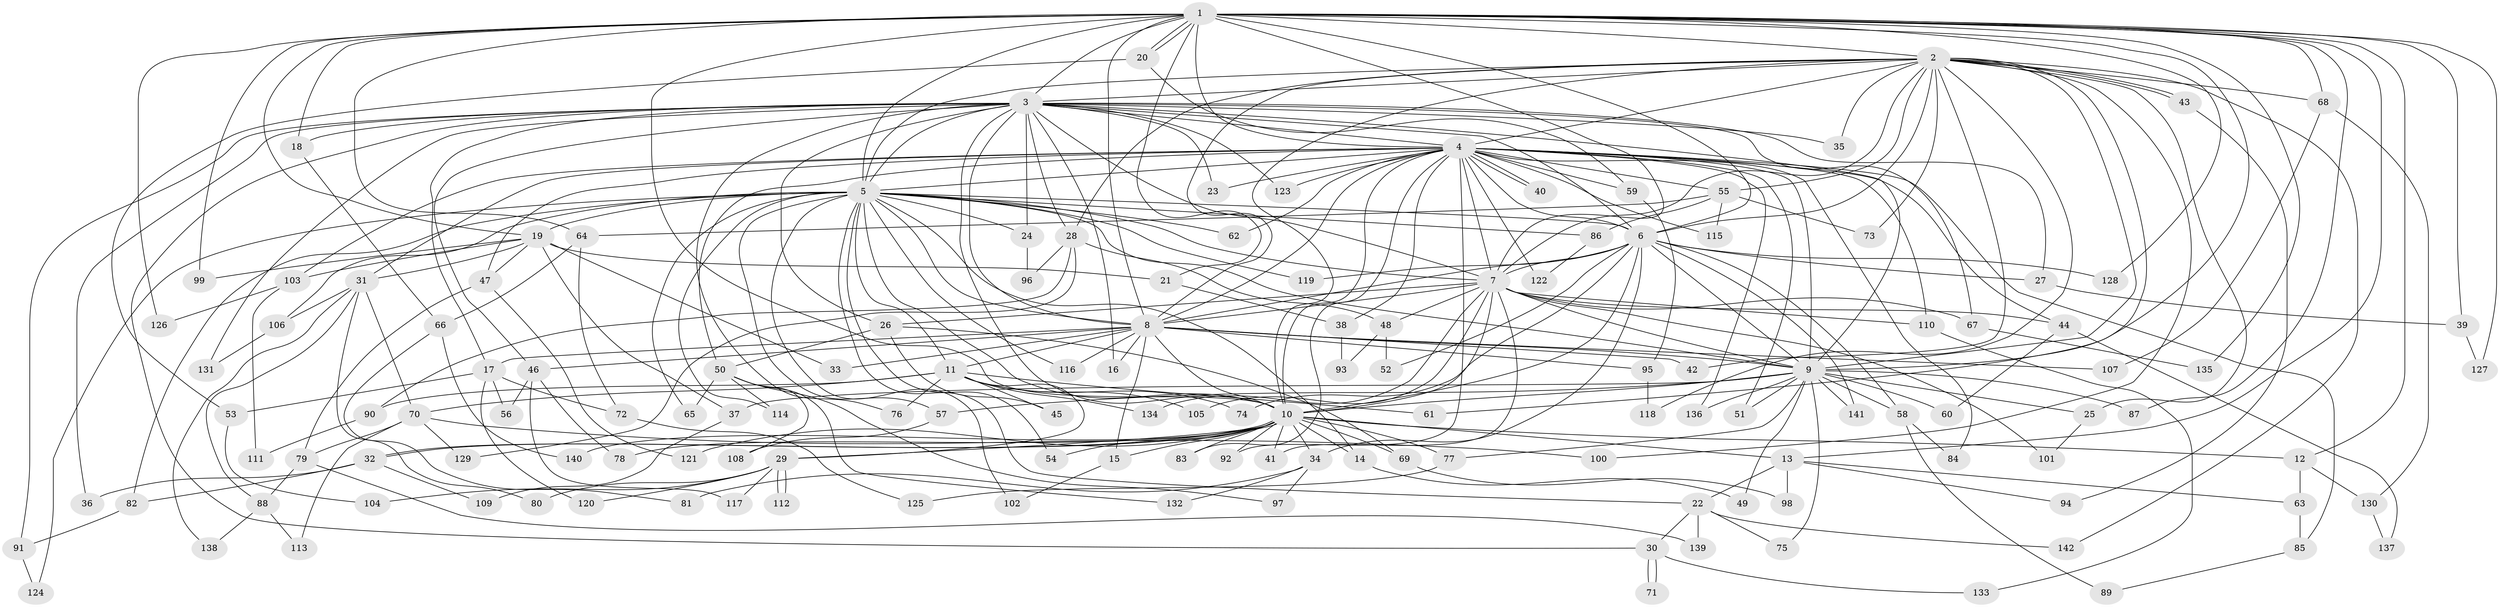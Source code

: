 // coarse degree distribution, {21: 0.011764705882352941, 24: 0.011764705882352941, 26: 0.011764705882352941, 2: 0.5058823529411764, 1: 0.11764705882352941, 5: 0.047058823529411764, 4: 0.07058823529411765, 3: 0.1411764705882353, 8: 0.011764705882352941, 7: 0.023529411764705882, 34: 0.011764705882352941, 10: 0.011764705882352941, 12: 0.011764705882352941, 9: 0.011764705882352941}
// Generated by graph-tools (version 1.1) at 2025/49/03/04/25 21:49:49]
// undirected, 142 vertices, 309 edges
graph export_dot {
graph [start="1"]
  node [color=gray90,style=filled];
  1;
  2;
  3;
  4;
  5;
  6;
  7;
  8;
  9;
  10;
  11;
  12;
  13;
  14;
  15;
  16;
  17;
  18;
  19;
  20;
  21;
  22;
  23;
  24;
  25;
  26;
  27;
  28;
  29;
  30;
  31;
  32;
  33;
  34;
  35;
  36;
  37;
  38;
  39;
  40;
  41;
  42;
  43;
  44;
  45;
  46;
  47;
  48;
  49;
  50;
  51;
  52;
  53;
  54;
  55;
  56;
  57;
  58;
  59;
  60;
  61;
  62;
  63;
  64;
  65;
  66;
  67;
  68;
  69;
  70;
  71;
  72;
  73;
  74;
  75;
  76;
  77;
  78;
  79;
  80;
  81;
  82;
  83;
  84;
  85;
  86;
  87;
  88;
  89;
  90;
  91;
  92;
  93;
  94;
  95;
  96;
  97;
  98;
  99;
  100;
  101;
  102;
  103;
  104;
  105;
  106;
  107;
  108;
  109;
  110;
  111;
  112;
  113;
  114;
  115;
  116;
  117;
  118;
  119;
  120;
  121;
  122;
  123;
  124;
  125;
  126;
  127;
  128;
  129;
  130;
  131;
  132;
  133;
  134;
  135;
  136;
  137;
  138;
  139;
  140;
  141;
  142;
  1 -- 2;
  1 -- 3;
  1 -- 4;
  1 -- 5;
  1 -- 6;
  1 -- 7;
  1 -- 8;
  1 -- 9;
  1 -- 10;
  1 -- 12;
  1 -- 13;
  1 -- 18;
  1 -- 19;
  1 -- 20;
  1 -- 20;
  1 -- 21;
  1 -- 39;
  1 -- 64;
  1 -- 68;
  1 -- 87;
  1 -- 99;
  1 -- 126;
  1 -- 127;
  1 -- 128;
  1 -- 135;
  2 -- 3;
  2 -- 4;
  2 -- 5;
  2 -- 6;
  2 -- 7;
  2 -- 8;
  2 -- 9;
  2 -- 10;
  2 -- 25;
  2 -- 28;
  2 -- 35;
  2 -- 42;
  2 -- 43;
  2 -- 43;
  2 -- 55;
  2 -- 61;
  2 -- 68;
  2 -- 73;
  2 -- 100;
  2 -- 118;
  2 -- 142;
  3 -- 4;
  3 -- 5;
  3 -- 6;
  3 -- 7;
  3 -- 8;
  3 -- 9;
  3 -- 10;
  3 -- 16;
  3 -- 17;
  3 -- 18;
  3 -- 23;
  3 -- 24;
  3 -- 26;
  3 -- 27;
  3 -- 28;
  3 -- 30;
  3 -- 35;
  3 -- 36;
  3 -- 46;
  3 -- 67;
  3 -- 76;
  3 -- 91;
  3 -- 123;
  3 -- 131;
  4 -- 5;
  4 -- 6;
  4 -- 7;
  4 -- 8;
  4 -- 9;
  4 -- 10;
  4 -- 23;
  4 -- 31;
  4 -- 38;
  4 -- 40;
  4 -- 40;
  4 -- 44;
  4 -- 47;
  4 -- 50;
  4 -- 51;
  4 -- 55;
  4 -- 59;
  4 -- 62;
  4 -- 83;
  4 -- 84;
  4 -- 85;
  4 -- 92;
  4 -- 103;
  4 -- 110;
  4 -- 115;
  4 -- 122;
  4 -- 123;
  4 -- 136;
  5 -- 6;
  5 -- 7;
  5 -- 8;
  5 -- 9;
  5 -- 10;
  5 -- 11;
  5 -- 14;
  5 -- 19;
  5 -- 22;
  5 -- 24;
  5 -- 54;
  5 -- 57;
  5 -- 62;
  5 -- 65;
  5 -- 82;
  5 -- 86;
  5 -- 102;
  5 -- 106;
  5 -- 114;
  5 -- 116;
  5 -- 119;
  5 -- 124;
  6 -- 7;
  6 -- 8;
  6 -- 9;
  6 -- 10;
  6 -- 27;
  6 -- 34;
  6 -- 52;
  6 -- 58;
  6 -- 74;
  6 -- 119;
  6 -- 128;
  6 -- 141;
  7 -- 8;
  7 -- 9;
  7 -- 10;
  7 -- 26;
  7 -- 41;
  7 -- 44;
  7 -- 48;
  7 -- 67;
  7 -- 101;
  7 -- 105;
  7 -- 110;
  7 -- 134;
  8 -- 9;
  8 -- 10;
  8 -- 11;
  8 -- 15;
  8 -- 16;
  8 -- 17;
  8 -- 33;
  8 -- 42;
  8 -- 46;
  8 -- 95;
  8 -- 107;
  8 -- 116;
  9 -- 10;
  9 -- 25;
  9 -- 37;
  9 -- 49;
  9 -- 51;
  9 -- 57;
  9 -- 58;
  9 -- 60;
  9 -- 75;
  9 -- 77;
  9 -- 87;
  9 -- 136;
  9 -- 141;
  10 -- 12;
  10 -- 13;
  10 -- 14;
  10 -- 15;
  10 -- 29;
  10 -- 32;
  10 -- 32;
  10 -- 34;
  10 -- 41;
  10 -- 54;
  10 -- 69;
  10 -- 77;
  10 -- 78;
  10 -- 83;
  10 -- 92;
  10 -- 121;
  10 -- 140;
  11 -- 29;
  11 -- 45;
  11 -- 61;
  11 -- 70;
  11 -- 74;
  11 -- 76;
  11 -- 90;
  11 -- 105;
  11 -- 134;
  12 -- 63;
  12 -- 130;
  13 -- 22;
  13 -- 63;
  13 -- 94;
  13 -- 98;
  14 -- 49;
  15 -- 102;
  17 -- 53;
  17 -- 56;
  17 -- 72;
  17 -- 120;
  18 -- 66;
  19 -- 21;
  19 -- 31;
  19 -- 33;
  19 -- 37;
  19 -- 47;
  19 -- 99;
  19 -- 103;
  20 -- 53;
  20 -- 59;
  21 -- 38;
  22 -- 30;
  22 -- 75;
  22 -- 139;
  22 -- 142;
  24 -- 96;
  25 -- 101;
  26 -- 45;
  26 -- 50;
  26 -- 69;
  27 -- 39;
  28 -- 48;
  28 -- 90;
  28 -- 96;
  28 -- 129;
  29 -- 80;
  29 -- 104;
  29 -- 112;
  29 -- 112;
  29 -- 117;
  29 -- 120;
  30 -- 71;
  30 -- 71;
  30 -- 133;
  31 -- 70;
  31 -- 80;
  31 -- 88;
  31 -- 106;
  31 -- 138;
  32 -- 36;
  32 -- 82;
  32 -- 109;
  34 -- 81;
  34 -- 97;
  34 -- 132;
  37 -- 109;
  38 -- 93;
  39 -- 127;
  43 -- 94;
  44 -- 60;
  44 -- 137;
  46 -- 56;
  46 -- 78;
  46 -- 117;
  47 -- 79;
  47 -- 121;
  48 -- 52;
  48 -- 93;
  50 -- 65;
  50 -- 97;
  50 -- 108;
  50 -- 114;
  50 -- 132;
  53 -- 104;
  55 -- 64;
  55 -- 73;
  55 -- 86;
  55 -- 115;
  57 -- 108;
  58 -- 84;
  58 -- 89;
  59 -- 95;
  63 -- 85;
  64 -- 66;
  64 -- 72;
  66 -- 81;
  66 -- 140;
  67 -- 135;
  68 -- 107;
  68 -- 130;
  69 -- 98;
  70 -- 79;
  70 -- 100;
  70 -- 113;
  70 -- 129;
  72 -- 125;
  77 -- 125;
  79 -- 88;
  79 -- 139;
  82 -- 91;
  85 -- 89;
  86 -- 122;
  88 -- 113;
  88 -- 138;
  90 -- 111;
  91 -- 124;
  95 -- 118;
  103 -- 111;
  103 -- 126;
  106 -- 131;
  110 -- 133;
  130 -- 137;
}
